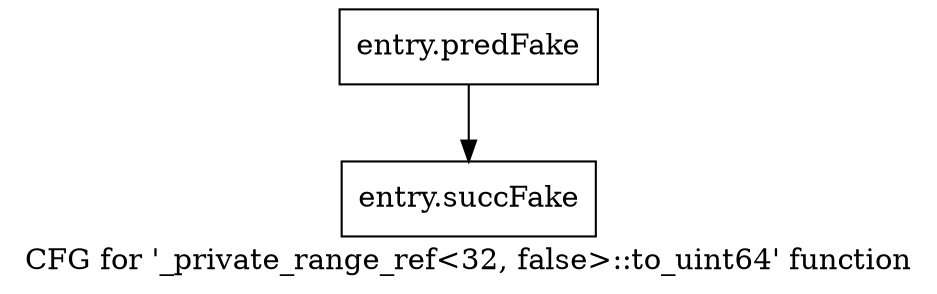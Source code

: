 digraph "CFG for '_private_range_ref\<32, false\>::to_uint64' function" {
	label="CFG for '_private_range_ref\<32, false\>::to_uint64' function";

	Node0x59e02b0 [shape=record,filename="",linenumber="",label="{entry.predFake}"];
	Node0x59e02b0 -> Node0x5b33880[ callList="" memoryops="" filename="/home/omerfaruk/tools/Xilinx/Vitis_HLS/2023.2/include/etc/ap_private.h" execusionnum="0"];
	Node0x5b33880 [shape=record,filename="/home/omerfaruk/tools/Xilinx/Vitis_HLS/2023.2/include/etc/ap_private.h",linenumber="6824",label="{entry.succFake}"];
}
